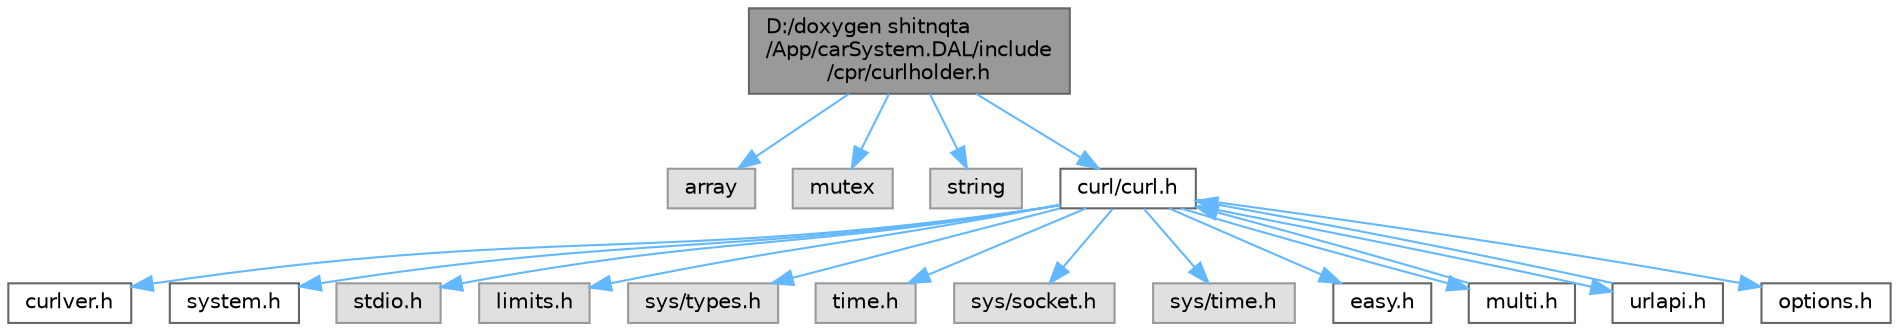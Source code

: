 digraph "D:/doxygen shitnqta/App/carSystem.DAL/include/cpr/curlholder.h"
{
 // INTERACTIVE_SVG=YES
 // LATEX_PDF_SIZE
  bgcolor="transparent";
  edge [fontname=Helvetica,fontsize=10,labelfontname=Helvetica,labelfontsize=10];
  node [fontname=Helvetica,fontsize=10,shape=box,height=0.2,width=0.4];
  Node1 [id="Node000001",label="D:/doxygen shitnqta\l/App/carSystem.DAL/include\l/cpr/curlholder.h",height=0.2,width=0.4,color="gray40", fillcolor="grey60", style="filled", fontcolor="black",tooltip=" "];
  Node1 -> Node2 [id="edge19_Node000001_Node000002",color="steelblue1",style="solid",tooltip=" "];
  Node2 [id="Node000002",label="array",height=0.2,width=0.4,color="grey60", fillcolor="#E0E0E0", style="filled",tooltip=" "];
  Node1 -> Node3 [id="edge20_Node000001_Node000003",color="steelblue1",style="solid",tooltip=" "];
  Node3 [id="Node000003",label="mutex",height=0.2,width=0.4,color="grey60", fillcolor="#E0E0E0", style="filled",tooltip=" "];
  Node1 -> Node4 [id="edge21_Node000001_Node000004",color="steelblue1",style="solid",tooltip=" "];
  Node4 [id="Node000004",label="string",height=0.2,width=0.4,color="grey60", fillcolor="#E0E0E0", style="filled",tooltip=" "];
  Node1 -> Node5 [id="edge22_Node000001_Node000005",color="steelblue1",style="solid",tooltip=" "];
  Node5 [id="Node000005",label="curl/curl.h",height=0.2,width=0.4,color="grey40", fillcolor="white", style="filled",URL="$a00113.html",tooltip=" "];
  Node5 -> Node6 [id="edge23_Node000005_Node000006",color="steelblue1",style="solid",tooltip=" "];
  Node6 [id="Node000006",label="curlver.h",height=0.2,width=0.4,color="grey40", fillcolor="white", style="filled",URL="$a00116.html",tooltip=" "];
  Node5 -> Node7 [id="edge24_Node000005_Node000007",color="steelblue1",style="solid",tooltip=" "];
  Node7 [id="Node000007",label="system.h",height=0.2,width=0.4,color="grey40", fillcolor="white", style="filled",URL="$a00134.html",tooltip=" "];
  Node5 -> Node8 [id="edge25_Node000005_Node000008",color="steelblue1",style="solid",tooltip=" "];
  Node8 [id="Node000008",label="stdio.h",height=0.2,width=0.4,color="grey60", fillcolor="#E0E0E0", style="filled",tooltip=" "];
  Node5 -> Node9 [id="edge26_Node000005_Node000009",color="steelblue1",style="solid",tooltip=" "];
  Node9 [id="Node000009",label="limits.h",height=0.2,width=0.4,color="grey60", fillcolor="#E0E0E0", style="filled",tooltip=" "];
  Node5 -> Node10 [id="edge27_Node000005_Node000010",color="steelblue1",style="solid",tooltip=" "];
  Node10 [id="Node000010",label="sys/types.h",height=0.2,width=0.4,color="grey60", fillcolor="#E0E0E0", style="filled",tooltip=" "];
  Node5 -> Node11 [id="edge28_Node000005_Node000011",color="steelblue1",style="solid",tooltip=" "];
  Node11 [id="Node000011",label="time.h",height=0.2,width=0.4,color="grey60", fillcolor="#E0E0E0", style="filled",tooltip=" "];
  Node5 -> Node12 [id="edge29_Node000005_Node000012",color="steelblue1",style="solid",tooltip=" "];
  Node12 [id="Node000012",label="sys/socket.h",height=0.2,width=0.4,color="grey60", fillcolor="#E0E0E0", style="filled",tooltip=" "];
  Node5 -> Node13 [id="edge30_Node000005_Node000013",color="steelblue1",style="solid",tooltip=" "];
  Node13 [id="Node000013",label="sys/time.h",height=0.2,width=0.4,color="grey60", fillcolor="#E0E0E0", style="filled",tooltip=" "];
  Node5 -> Node14 [id="edge31_Node000005_Node000014",color="steelblue1",style="solid",tooltip=" "];
  Node14 [id="Node000014",label="easy.h",height=0.2,width=0.4,color="grey40", fillcolor="white", style="filled",URL="$a00119.html",tooltip=" "];
  Node5 -> Node15 [id="edge32_Node000005_Node000015",color="steelblue1",style="solid",tooltip=" "];
  Node15 [id="Node000015",label="multi.h",height=0.2,width=0.4,color="grey40", fillcolor="white", style="filled",URL="$a00125.html",tooltip=" "];
  Node15 -> Node5 [id="edge33_Node000015_Node000005",color="steelblue1",style="solid",tooltip=" "];
  Node5 -> Node16 [id="edge34_Node000005_Node000016",color="steelblue1",style="solid",tooltip=" "];
  Node16 [id="Node000016",label="urlapi.h",height=0.2,width=0.4,color="grey40", fillcolor="white", style="filled",URL="$a00140.html",tooltip=" "];
  Node16 -> Node5 [id="edge35_Node000016_Node000005",color="steelblue1",style="solid",tooltip=" "];
  Node5 -> Node17 [id="edge36_Node000005_Node000017",color="steelblue1",style="solid",tooltip=" "];
  Node17 [id="Node000017",label="options.h",height=0.2,width=0.4,color="grey40", fillcolor="white", style="filled",URL="$a00128.html",tooltip=" "];
}
